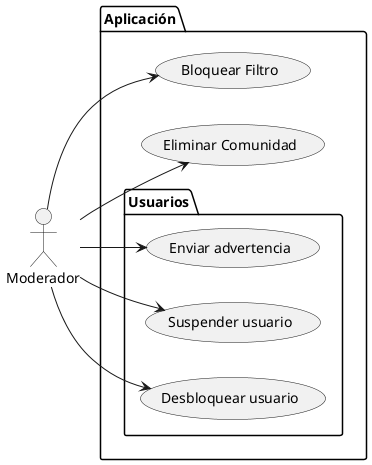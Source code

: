 @startuml
left to right direction
actor Moderador

package Aplicación{

together{
        usecase "Bloquear Filtro" as UC7
        usecase "Eliminar Comunidad" as UC9
    }
 package Usuarios{
        usecase "Enviar advertencia" as UC5
        usecase "Suspender usuario" as UC3
        usecase "Desbloquear usuario" as UC8
    }
}

Moderador --> UC3
Moderador --> UC5
Moderador --> UC7
Moderador --> UC8
Moderador --> UC9

@enduml
